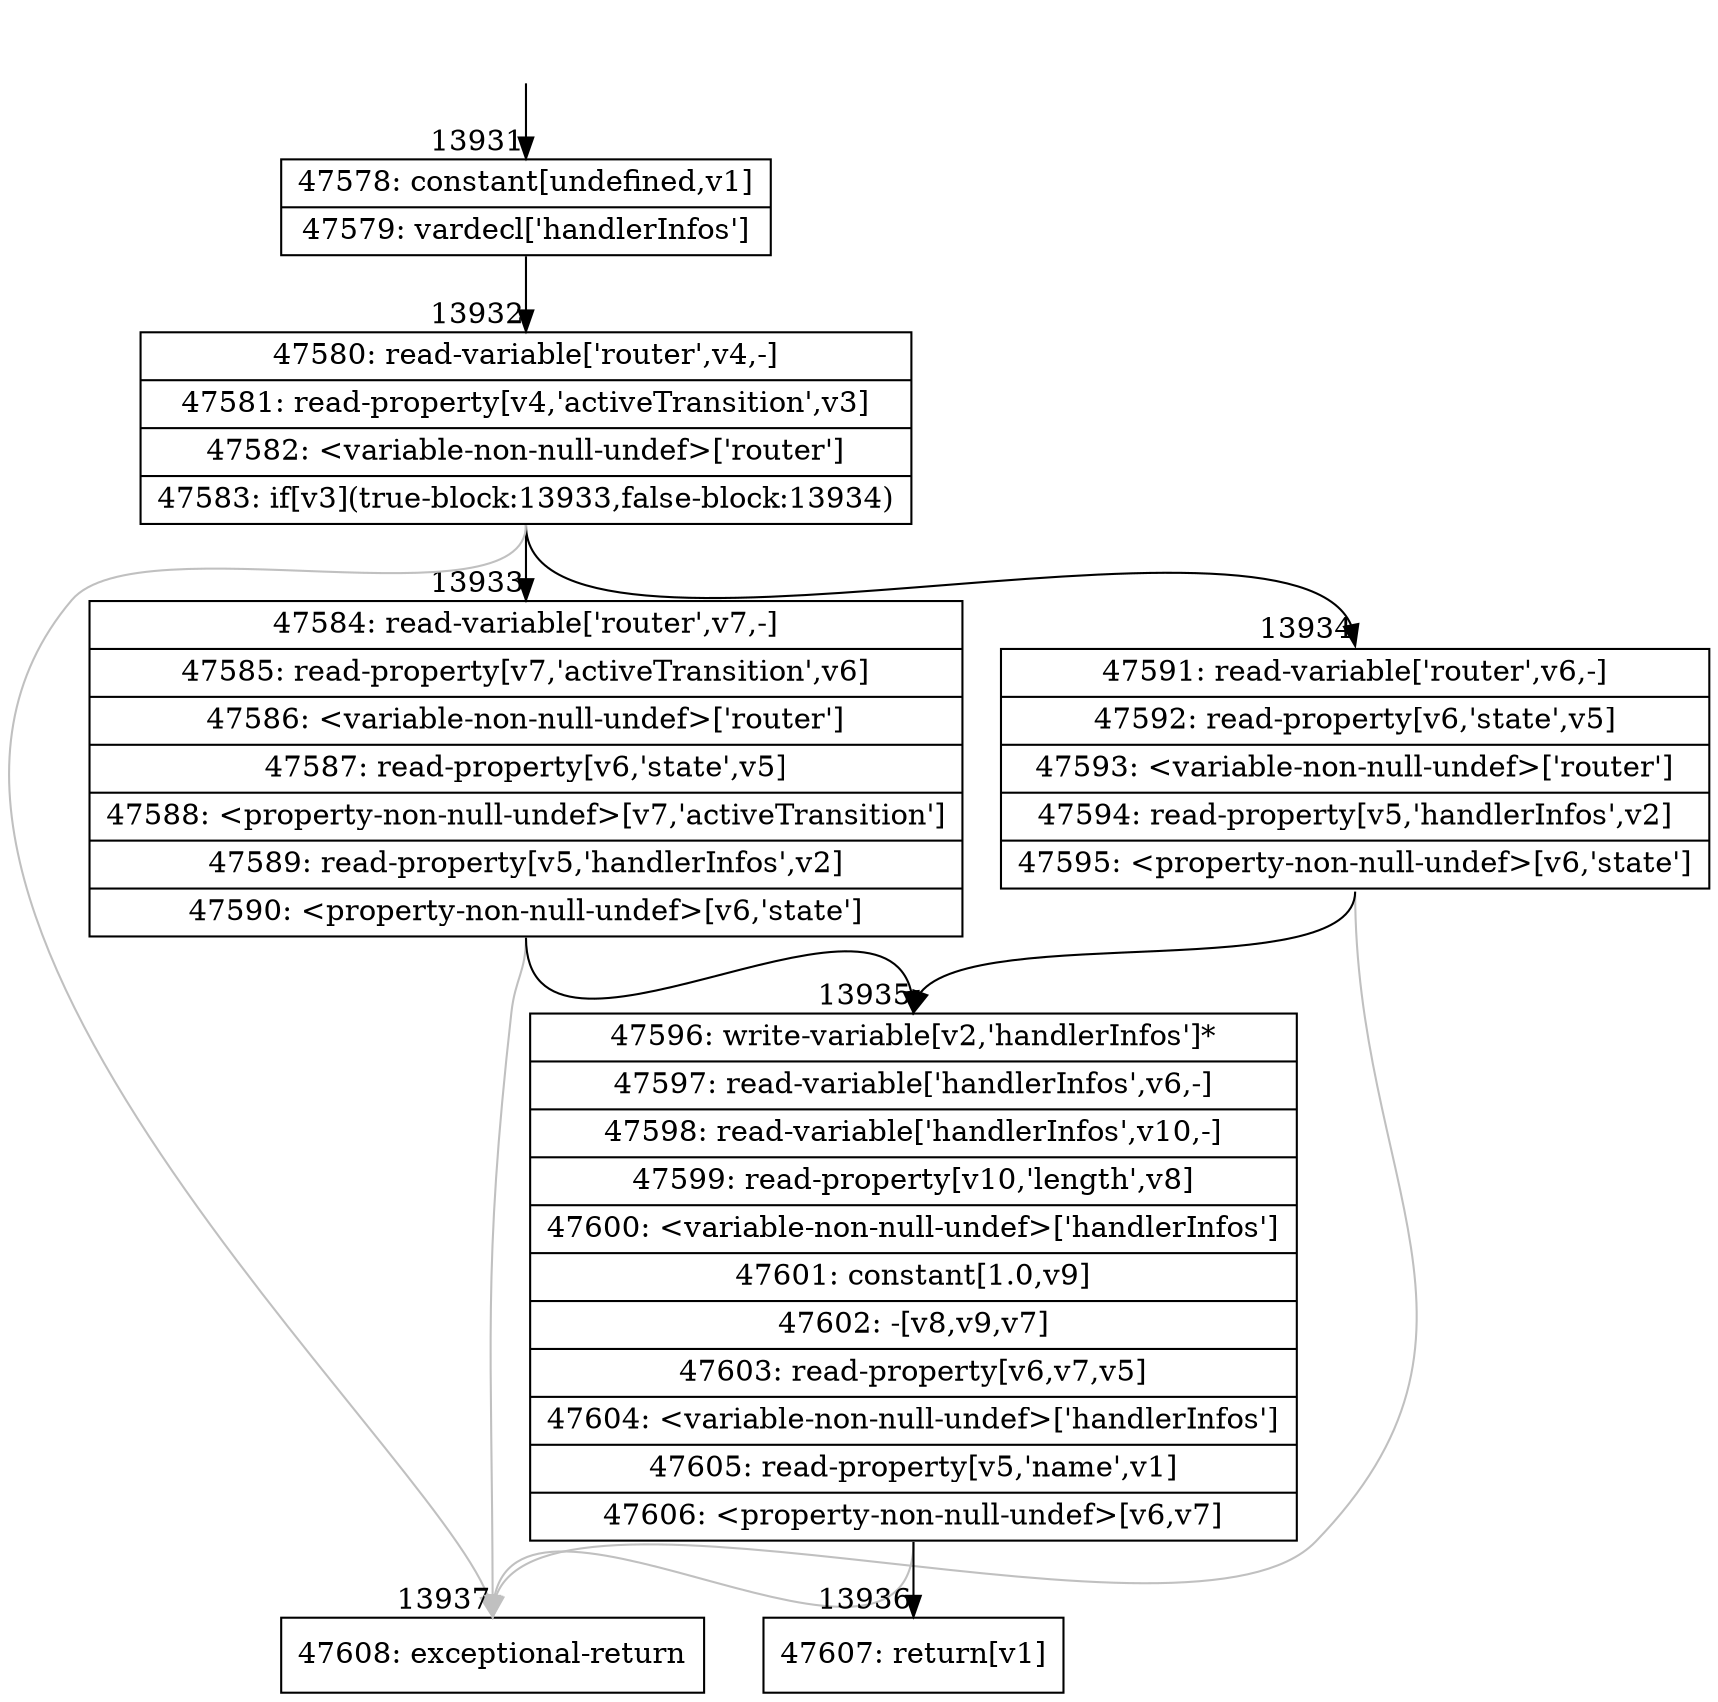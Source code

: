 digraph {
rankdir="TD"
BB_entry1151[shape=none,label=""];
BB_entry1151 -> BB13931 [tailport=s, headport=n, headlabel="    13931"]
BB13931 [shape=record label="{47578: constant[undefined,v1]|47579: vardecl['handlerInfos']}" ] 
BB13931 -> BB13932 [tailport=s, headport=n, headlabel="      13932"]
BB13932 [shape=record label="{47580: read-variable['router',v4,-]|47581: read-property[v4,'activeTransition',v3]|47582: \<variable-non-null-undef\>['router']|47583: if[v3](true-block:13933,false-block:13934)}" ] 
BB13932 -> BB13933 [tailport=s, headport=n, headlabel="      13933"]
BB13932 -> BB13934 [tailport=s, headport=n, headlabel="      13934"]
BB13932 -> BB13937 [tailport=s, headport=n, color=gray, headlabel="      13937"]
BB13933 [shape=record label="{47584: read-variable['router',v7,-]|47585: read-property[v7,'activeTransition',v6]|47586: \<variable-non-null-undef\>['router']|47587: read-property[v6,'state',v5]|47588: \<property-non-null-undef\>[v7,'activeTransition']|47589: read-property[v5,'handlerInfos',v2]|47590: \<property-non-null-undef\>[v6,'state']}" ] 
BB13933 -> BB13935 [tailport=s, headport=n, headlabel="      13935"]
BB13933 -> BB13937 [tailport=s, headport=n, color=gray]
BB13934 [shape=record label="{47591: read-variable['router',v6,-]|47592: read-property[v6,'state',v5]|47593: \<variable-non-null-undef\>['router']|47594: read-property[v5,'handlerInfos',v2]|47595: \<property-non-null-undef\>[v6,'state']}" ] 
BB13934 -> BB13935 [tailport=s, headport=n]
BB13934 -> BB13937 [tailport=s, headport=n, color=gray]
BB13935 [shape=record label="{47596: write-variable[v2,'handlerInfos']*|47597: read-variable['handlerInfos',v6,-]|47598: read-variable['handlerInfos',v10,-]|47599: read-property[v10,'length',v8]|47600: \<variable-non-null-undef\>['handlerInfos']|47601: constant[1.0,v9]|47602: -[v8,v9,v7]|47603: read-property[v6,v7,v5]|47604: \<variable-non-null-undef\>['handlerInfos']|47605: read-property[v5,'name',v1]|47606: \<property-non-null-undef\>[v6,v7]}" ] 
BB13935 -> BB13936 [tailport=s, headport=n, headlabel="      13936"]
BB13935 -> BB13937 [tailport=s, headport=n, color=gray]
BB13936 [shape=record label="{47607: return[v1]}" ] 
BB13937 [shape=record label="{47608: exceptional-return}" ] 
//#$~ 25655
}
